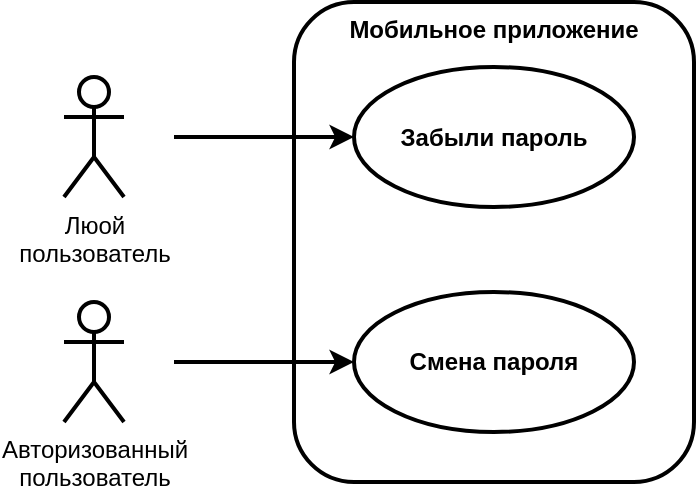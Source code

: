<mxfile version="21.2.8" type="device">
  <diagram name="Page-1" id="AAvt_jfmFA6om0BTTyjX">
    <mxGraphModel dx="1036" dy="614" grid="1" gridSize="10" guides="1" tooltips="1" connect="1" arrows="1" fold="1" page="1" pageScale="1" pageWidth="850" pageHeight="1100" math="0" shadow="0">
      <root>
        <mxCell id="0" />
        <mxCell id="1" parent="0" />
        <mxCell id="yXIJ5aFNupt4woxmxci2-10" value="&amp;nbsp;" style="html=1;whiteSpace=wrap;fillColor=none;strokeColor=none;" parent="1" vertex="1">
          <mxGeometry x="40" y="47.5" width="80" height="120" as="geometry" />
        </mxCell>
        <mxCell id="yXIJ5aFNupt4woxmxci2-3" value="Мобильное приложение" style="html=1;whiteSpace=wrap;rounded=1;fontStyle=1;verticalAlign=top;strokeWidth=2;" parent="1" vertex="1">
          <mxGeometry x="180" y="40" width="200" height="240" as="geometry" />
        </mxCell>
        <mxCell id="yXIJ5aFNupt4woxmxci2-1" value="Люой&lt;br&gt;пользователь" style="shape=umlActor;verticalLabelPosition=bottom;verticalAlign=top;html=1;strokeWidth=2;" parent="1" vertex="1">
          <mxGeometry x="65" y="77.5" width="30" height="60" as="geometry" />
        </mxCell>
        <mxCell id="yXIJ5aFNupt4woxmxci2-2" value="Забыли пароль" style="ellipse;whiteSpace=wrap;html=1;strokeWidth=2;fontStyle=1" parent="1" vertex="1">
          <mxGeometry x="210" y="72.5" width="140" height="70" as="geometry" />
        </mxCell>
        <mxCell id="yXIJ5aFNupt4woxmxci2-5" value="Смена пароля" style="ellipse;whiteSpace=wrap;html=1;strokeWidth=2;fontStyle=1" parent="1" vertex="1">
          <mxGeometry x="210" y="185" width="140" height="70" as="geometry" />
        </mxCell>
        <mxCell id="uKyEISd4zeSecbFLl26o-4" style="edgeStyle=orthogonalEdgeStyle;rounded=0;orthogonalLoop=1;jettySize=auto;html=1;exitX=1;exitY=0.5;exitDx=0;exitDy=0;entryX=0;entryY=0.5;entryDx=0;entryDy=0;strokeWidth=2;" parent="1" source="uKyEISd4zeSecbFLl26o-2" target="yXIJ5aFNupt4woxmxci2-5" edge="1">
          <mxGeometry relative="1" as="geometry" />
        </mxCell>
        <mxCell id="uKyEISd4zeSecbFLl26o-2" value="&amp;nbsp;" style="html=1;whiteSpace=wrap;fillColor=none;strokeColor=none;" parent="1" vertex="1">
          <mxGeometry x="40" y="160" width="80" height="120" as="geometry" />
        </mxCell>
        <mxCell id="uKyEISd4zeSecbFLl26o-3" value="Авторизованный&lt;br&gt;пользователь" style="shape=umlActor;verticalLabelPosition=bottom;verticalAlign=top;html=1;strokeWidth=2;" parent="1" vertex="1">
          <mxGeometry x="65" y="190" width="30" height="60" as="geometry" />
        </mxCell>
        <mxCell id="uKyEISd4zeSecbFLl26o-5" style="rounded=0;orthogonalLoop=1;jettySize=auto;html=1;exitX=1;exitY=0.5;exitDx=0;exitDy=0;entryX=0;entryY=0.5;entryDx=0;entryDy=0;strokeWidth=2;" parent="1" source="yXIJ5aFNupt4woxmxci2-10" target="yXIJ5aFNupt4woxmxci2-2" edge="1">
          <mxGeometry relative="1" as="geometry" />
        </mxCell>
      </root>
    </mxGraphModel>
  </diagram>
</mxfile>
